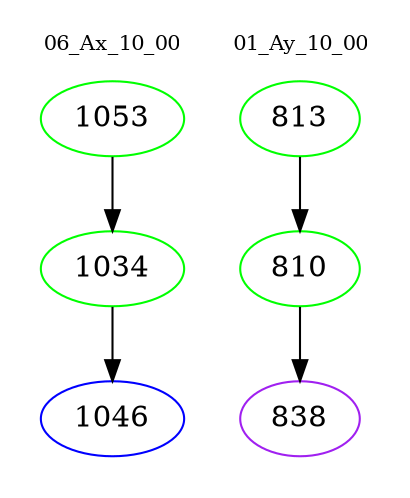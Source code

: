 digraph{
subgraph cluster_0 {
color = white
label = "06_Ax_10_00";
fontsize=10;
T0_1053 [label="1053", color="green"]
T0_1053 -> T0_1034 [color="black"]
T0_1034 [label="1034", color="green"]
T0_1034 -> T0_1046 [color="black"]
T0_1046 [label="1046", color="blue"]
}
subgraph cluster_1 {
color = white
label = "01_Ay_10_00";
fontsize=10;
T1_813 [label="813", color="green"]
T1_813 -> T1_810 [color="black"]
T1_810 [label="810", color="green"]
T1_810 -> T1_838 [color="black"]
T1_838 [label="838", color="purple"]
}
}
